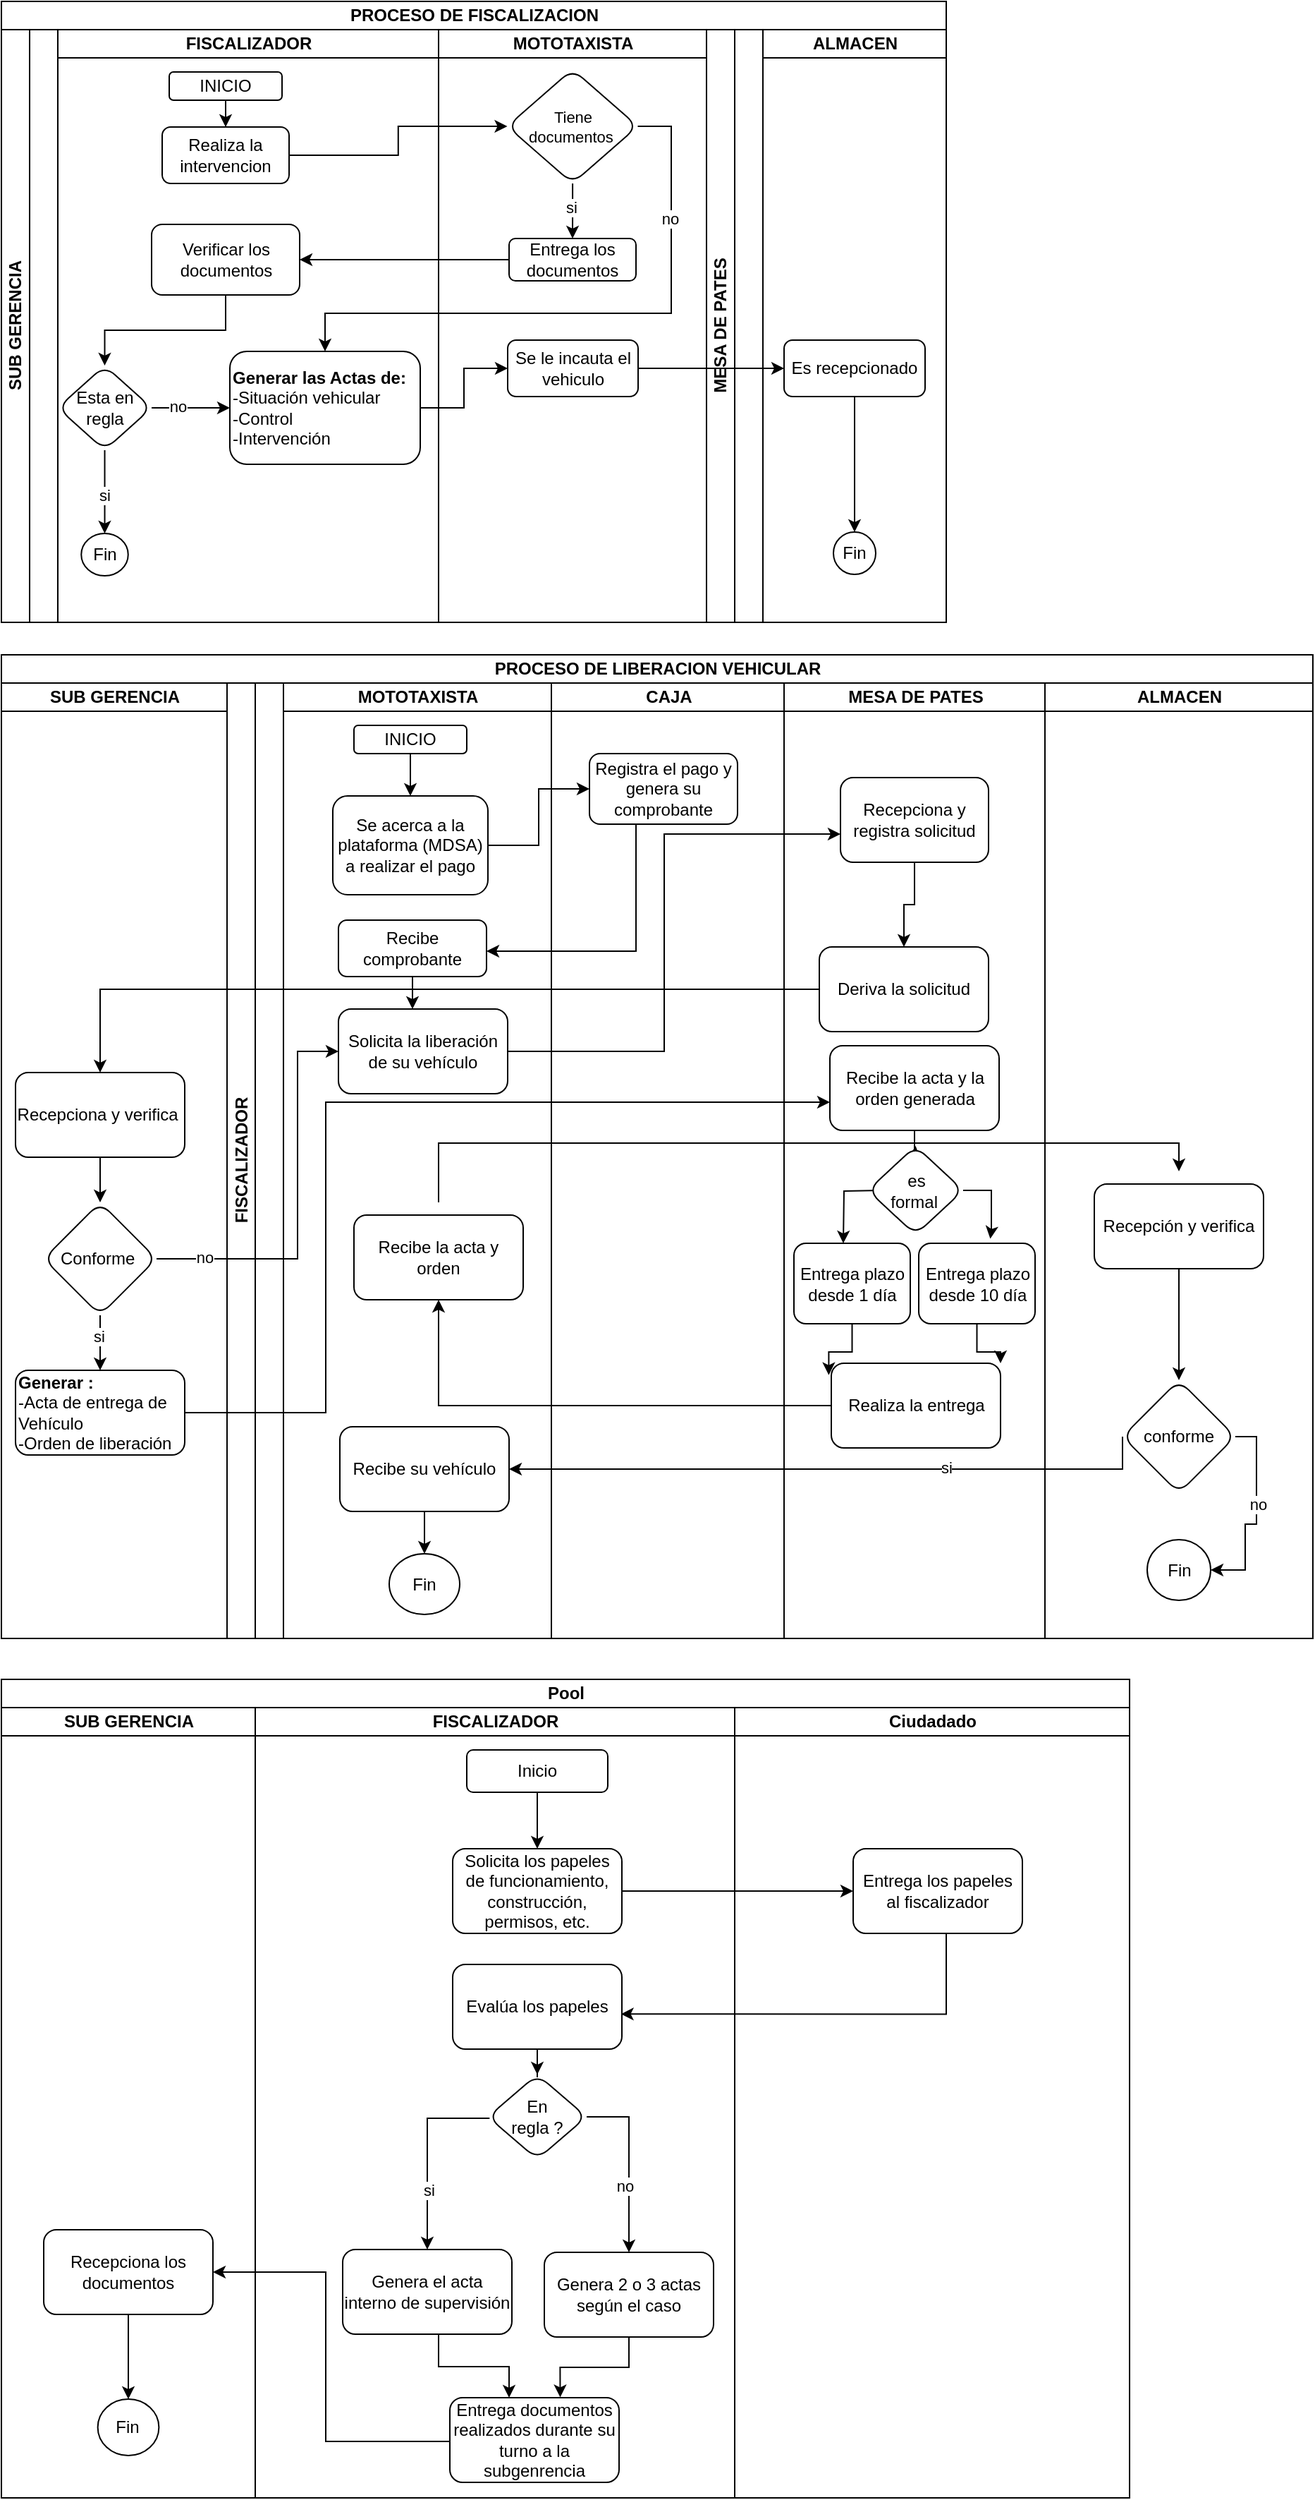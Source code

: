 <mxfile version="21.7.5" type="github">
  <diagram id="kgpKYQtTHZ0yAKxKKP6v" name="Page-1">
    <mxGraphModel dx="1320" dy="1777" grid="1" gridSize="10" guides="1" tooltips="1" connect="1" arrows="1" fold="1" page="1" pageScale="1" pageWidth="850" pageHeight="1100" math="0" shadow="0">
      <root>
        <mxCell id="0" />
        <mxCell id="1" parent="0" />
        <mxCell id="HwZoV1itRJIIL3aCf-NI-1" value="PROCESO DE FISCALIZACION" style="swimlane;childLayout=stackLayout;resizeParent=1;resizeParentMax=0;startSize=20;html=1;" parent="1" vertex="1">
          <mxGeometry x="80" y="-1080" width="670" height="440" as="geometry" />
        </mxCell>
        <mxCell id="HwZoV1itRJIIL3aCf-NI-2" value="SUB GERENCIA" style="swimlane;startSize=20;html=1;" parent="HwZoV1itRJIIL3aCf-NI-1" vertex="1" collapsed="1">
          <mxGeometry y="20" width="40" height="420" as="geometry">
            <mxRectangle y="20" width="140" height="420" as="alternateBounds" />
          </mxGeometry>
        </mxCell>
        <mxCell id="HwZoV1itRJIIL3aCf-NI-3" value="FISCALIZADOR" style="swimlane;startSize=20;html=1;" parent="HwZoV1itRJIIL3aCf-NI-1" vertex="1">
          <mxGeometry x="40" y="20" width="270" height="420" as="geometry" />
        </mxCell>
        <mxCell id="HwZoV1itRJIIL3aCf-NI-17" value="" style="edgeStyle=orthogonalEdgeStyle;rounded=0;orthogonalLoop=1;jettySize=auto;html=1;" parent="HwZoV1itRJIIL3aCf-NI-3" source="HwZoV1itRJIIL3aCf-NI-12" target="HwZoV1itRJIIL3aCf-NI-16" edge="1">
          <mxGeometry relative="1" as="geometry" />
        </mxCell>
        <mxCell id="HwZoV1itRJIIL3aCf-NI-12" value="INICIO" style="rounded=1;whiteSpace=wrap;html=1;" parent="HwZoV1itRJIIL3aCf-NI-3" vertex="1">
          <mxGeometry x="79" y="30" width="80" height="20" as="geometry" />
        </mxCell>
        <mxCell id="HwZoV1itRJIIL3aCf-NI-16" value="Realiza la intervencion" style="whiteSpace=wrap;html=1;rounded=1;" parent="HwZoV1itRJIIL3aCf-NI-3" vertex="1">
          <mxGeometry x="74" y="69" width="90" height="40" as="geometry" />
        </mxCell>
        <mxCell id="HwZoV1itRJIIL3aCf-NI-26" value="" style="edgeStyle=orthogonalEdgeStyle;rounded=0;orthogonalLoop=1;jettySize=auto;html=1;" parent="HwZoV1itRJIIL3aCf-NI-3" source="HwZoV1itRJIIL3aCf-NI-23" target="HwZoV1itRJIIL3aCf-NI-25" edge="1">
          <mxGeometry relative="1" as="geometry" />
        </mxCell>
        <mxCell id="HwZoV1itRJIIL3aCf-NI-23" value="Verificar los documentos" style="whiteSpace=wrap;html=1;rounded=1;" parent="HwZoV1itRJIIL3aCf-NI-3" vertex="1">
          <mxGeometry x="66.5" y="138" width="105" height="50" as="geometry" />
        </mxCell>
        <mxCell id="HwZoV1itRJIIL3aCf-NI-38" value="" style="edgeStyle=orthogonalEdgeStyle;rounded=0;orthogonalLoop=1;jettySize=auto;html=1;" parent="HwZoV1itRJIIL3aCf-NI-3" source="HwZoV1itRJIIL3aCf-NI-25" target="HwZoV1itRJIIL3aCf-NI-37" edge="1">
          <mxGeometry relative="1" as="geometry" />
        </mxCell>
        <mxCell id="HwZoV1itRJIIL3aCf-NI-39" value="si" style="edgeLabel;html=1;align=center;verticalAlign=middle;resizable=0;points=[];" parent="HwZoV1itRJIIL3aCf-NI-38" vertex="1" connectable="0">
          <mxGeometry x="0.072" y="-1" relative="1" as="geometry">
            <mxPoint as="offset" />
          </mxGeometry>
        </mxCell>
        <mxCell id="HwZoV1itRJIIL3aCf-NI-41" value="" style="edgeStyle=orthogonalEdgeStyle;rounded=0;orthogonalLoop=1;jettySize=auto;html=1;" parent="HwZoV1itRJIIL3aCf-NI-3" source="HwZoV1itRJIIL3aCf-NI-25" target="HwZoV1itRJIIL3aCf-NI-40" edge="1">
          <mxGeometry relative="1" as="geometry" />
        </mxCell>
        <mxCell id="HwZoV1itRJIIL3aCf-NI-42" value="no" style="edgeLabel;html=1;align=center;verticalAlign=middle;resizable=0;points=[];" parent="HwZoV1itRJIIL3aCf-NI-41" vertex="1" connectable="0">
          <mxGeometry x="-0.347" y="1" relative="1" as="geometry">
            <mxPoint as="offset" />
          </mxGeometry>
        </mxCell>
        <mxCell id="HwZoV1itRJIIL3aCf-NI-25" value="Esta en&lt;br&gt;&amp;nbsp;regla&amp;nbsp;" style="rhombus;whiteSpace=wrap;html=1;rounded=1;" parent="HwZoV1itRJIIL3aCf-NI-3" vertex="1">
          <mxGeometry y="238" width="66.5" height="60" as="geometry" />
        </mxCell>
        <mxCell id="HwZoV1itRJIIL3aCf-NI-37" value="Fin" style="ellipse;whiteSpace=wrap;html=1;rounded=1;" parent="HwZoV1itRJIIL3aCf-NI-3" vertex="1">
          <mxGeometry x="16.63" y="357" width="33.25" height="30" as="geometry" />
        </mxCell>
        <mxCell id="HwZoV1itRJIIL3aCf-NI-40" value="&lt;b&gt;Generar las Actas de:&lt;br&gt;&lt;/b&gt;-Situación vehicular&lt;br&gt;-Control&lt;br&gt;-Intervención" style="whiteSpace=wrap;html=1;rounded=1;align=left;" parent="HwZoV1itRJIIL3aCf-NI-3" vertex="1">
          <mxGeometry x="122" y="228" width="135" height="80" as="geometry" />
        </mxCell>
        <mxCell id="HwZoV1itRJIIL3aCf-NI-4" value="MOTOTAXISTA" style="swimlane;startSize=20;html=1;" parent="HwZoV1itRJIIL3aCf-NI-1" vertex="1">
          <mxGeometry x="310" y="20" width="190" height="420" as="geometry" />
        </mxCell>
        <mxCell id="HwZoV1itRJIIL3aCf-NI-18" value="Entrega los documentos" style="whiteSpace=wrap;html=1;rounded=1;" parent="HwZoV1itRJIIL3aCf-NI-4" vertex="1">
          <mxGeometry x="50" y="148" width="90" height="30" as="geometry" />
        </mxCell>
        <mxCell id="HwZoV1itRJIIL3aCf-NI-31" style="edgeStyle=orthogonalEdgeStyle;rounded=0;orthogonalLoop=1;jettySize=auto;html=1;entryX=0.5;entryY=0;entryDx=0;entryDy=0;" parent="HwZoV1itRJIIL3aCf-NI-4" source="HwZoV1itRJIIL3aCf-NI-28" target="HwZoV1itRJIIL3aCf-NI-18" edge="1">
          <mxGeometry relative="1" as="geometry" />
        </mxCell>
        <mxCell id="HwZoV1itRJIIL3aCf-NI-33" value="si" style="edgeLabel;html=1;align=center;verticalAlign=middle;resizable=0;points=[];" parent="HwZoV1itRJIIL3aCf-NI-31" vertex="1" connectable="0">
          <mxGeometry x="-0.137" y="-1" relative="1" as="geometry">
            <mxPoint as="offset" />
          </mxGeometry>
        </mxCell>
        <mxCell id="HwZoV1itRJIIL3aCf-NI-28" value="&lt;font style=&quot;font-size: 11px;&quot;&gt;Tiene documentos&amp;nbsp;&lt;/font&gt;" style="rhombus;whiteSpace=wrap;html=1;rounded=1;fontSize=11;" parent="HwZoV1itRJIIL3aCf-NI-4" vertex="1">
          <mxGeometry x="48.75" y="28" width="92.5" height="81" as="geometry" />
        </mxCell>
        <mxCell id="HwZoV1itRJIIL3aCf-NI-43" value="Se le incauta el vehiculo" style="whiteSpace=wrap;html=1;align=center;rounded=1;" parent="HwZoV1itRJIIL3aCf-NI-4" vertex="1">
          <mxGeometry x="49" y="220" width="92.5" height="40" as="geometry" />
        </mxCell>
        <mxCell id="HwZoV1itRJIIL3aCf-NI-10" value="MESA DE PATES" style="swimlane;startSize=20;html=1;verticalAlign=middle;" parent="HwZoV1itRJIIL3aCf-NI-1" vertex="1" collapsed="1">
          <mxGeometry x="500" y="20" width="40" height="420" as="geometry">
            <mxRectangle x="500" y="20" width="130" height="420" as="alternateBounds" />
          </mxGeometry>
        </mxCell>
        <mxCell id="HwZoV1itRJIIL3aCf-NI-11" value="ALMACEN" style="swimlane;startSize=20;html=1;" parent="HwZoV1itRJIIL3aCf-NI-1" vertex="1">
          <mxGeometry x="540" y="20" width="130" height="420" as="geometry" />
        </mxCell>
        <mxCell id="HwZoV1itRJIIL3aCf-NI-48" value="" style="edgeStyle=orthogonalEdgeStyle;rounded=0;orthogonalLoop=1;jettySize=auto;html=1;" parent="HwZoV1itRJIIL3aCf-NI-11" source="HwZoV1itRJIIL3aCf-NI-45" target="HwZoV1itRJIIL3aCf-NI-47" edge="1">
          <mxGeometry relative="1" as="geometry" />
        </mxCell>
        <mxCell id="HwZoV1itRJIIL3aCf-NI-45" value="Es recepcionado" style="whiteSpace=wrap;html=1;rounded=1;" parent="HwZoV1itRJIIL3aCf-NI-11" vertex="1">
          <mxGeometry x="15" y="220" width="100" height="40" as="geometry" />
        </mxCell>
        <mxCell id="HwZoV1itRJIIL3aCf-NI-47" value="Fin" style="ellipse;whiteSpace=wrap;html=1;rounded=1;" parent="HwZoV1itRJIIL3aCf-NI-11" vertex="1">
          <mxGeometry x="50" y="356" width="30" height="30" as="geometry" />
        </mxCell>
        <mxCell id="HwZoV1itRJIIL3aCf-NI-29" value="" style="edgeStyle=orthogonalEdgeStyle;rounded=0;orthogonalLoop=1;jettySize=auto;html=1;" parent="HwZoV1itRJIIL3aCf-NI-1" source="HwZoV1itRJIIL3aCf-NI-16" target="HwZoV1itRJIIL3aCf-NI-28" edge="1">
          <mxGeometry relative="1" as="geometry" />
        </mxCell>
        <mxCell id="HwZoV1itRJIIL3aCf-NI-32" style="edgeStyle=orthogonalEdgeStyle;rounded=0;orthogonalLoop=1;jettySize=auto;html=1;entryX=1;entryY=0.5;entryDx=0;entryDy=0;" parent="HwZoV1itRJIIL3aCf-NI-1" source="HwZoV1itRJIIL3aCf-NI-18" target="HwZoV1itRJIIL3aCf-NI-23" edge="1">
          <mxGeometry relative="1" as="geometry" />
        </mxCell>
        <mxCell id="HwZoV1itRJIIL3aCf-NI-44" value="" style="edgeStyle=orthogonalEdgeStyle;rounded=0;orthogonalLoop=1;jettySize=auto;html=1;" parent="HwZoV1itRJIIL3aCf-NI-1" source="HwZoV1itRJIIL3aCf-NI-40" target="HwZoV1itRJIIL3aCf-NI-43" edge="1">
          <mxGeometry relative="1" as="geometry" />
        </mxCell>
        <mxCell id="HwZoV1itRJIIL3aCf-NI-46" value="" style="edgeStyle=orthogonalEdgeStyle;rounded=0;orthogonalLoop=1;jettySize=auto;html=1;" parent="HwZoV1itRJIIL3aCf-NI-1" source="HwZoV1itRJIIL3aCf-NI-43" target="HwZoV1itRJIIL3aCf-NI-45" edge="1">
          <mxGeometry relative="1" as="geometry" />
        </mxCell>
        <mxCell id="HwZoV1itRJIIL3aCf-NI-49" style="edgeStyle=orthogonalEdgeStyle;rounded=0;orthogonalLoop=1;jettySize=auto;html=1;entryX=0.5;entryY=0;entryDx=0;entryDy=0;exitX=1;exitY=0.5;exitDx=0;exitDy=0;" parent="HwZoV1itRJIIL3aCf-NI-1" source="HwZoV1itRJIIL3aCf-NI-28" target="HwZoV1itRJIIL3aCf-NI-40" edge="1">
          <mxGeometry relative="1" as="geometry">
            <Array as="points">
              <mxPoint x="475" y="89" />
              <mxPoint x="475" y="221" />
              <mxPoint x="230" y="221" />
            </Array>
          </mxGeometry>
        </mxCell>
        <mxCell id="HwZoV1itRJIIL3aCf-NI-50" value="no" style="edgeLabel;html=1;align=center;verticalAlign=middle;resizable=0;points=[];" parent="HwZoV1itRJIIL3aCf-NI-49" vertex="1" connectable="0">
          <mxGeometry x="-0.586" y="-1" relative="1" as="geometry">
            <mxPoint as="offset" />
          </mxGeometry>
        </mxCell>
        <mxCell id="HwZoV1itRJIIL3aCf-NI-51" value="PROCESO DE LIBERACION VEHICULAR" style="swimlane;childLayout=stackLayout;resizeParent=1;resizeParentMax=0;startSize=20;html=1;" parent="1" vertex="1">
          <mxGeometry x="80" y="-617" width="930" height="697" as="geometry" />
        </mxCell>
        <mxCell id="HwZoV1itRJIIL3aCf-NI-52" value="SUB GERENCIA" style="swimlane;startSize=20;html=1;" parent="HwZoV1itRJIIL3aCf-NI-51" vertex="1">
          <mxGeometry y="20" width="160" height="677" as="geometry">
            <mxRectangle y="20" width="40" height="650" as="alternateBounds" />
          </mxGeometry>
        </mxCell>
        <mxCell id="HwZoV1itRJIIL3aCf-NI-103" value="" style="edgeStyle=orthogonalEdgeStyle;rounded=0;orthogonalLoop=1;jettySize=auto;html=1;" parent="HwZoV1itRJIIL3aCf-NI-52" source="HwZoV1itRJIIL3aCf-NI-100" target="HwZoV1itRJIIL3aCf-NI-102" edge="1">
          <mxGeometry relative="1" as="geometry" />
        </mxCell>
        <mxCell id="HwZoV1itRJIIL3aCf-NI-100" value="Recepciona y verifica&amp;nbsp;" style="whiteSpace=wrap;html=1;rounded=1;" parent="HwZoV1itRJIIL3aCf-NI-52" vertex="1">
          <mxGeometry x="10" y="276" width="120" height="60" as="geometry" />
        </mxCell>
        <mxCell id="HwZoV1itRJIIL3aCf-NI-102" value="Conforme&amp;nbsp;" style="rhombus;whiteSpace=wrap;html=1;rounded=1;" parent="HwZoV1itRJIIL3aCf-NI-52" vertex="1">
          <mxGeometry x="30" y="368" width="80" height="80" as="geometry" />
        </mxCell>
        <mxCell id="HwZoV1itRJIIL3aCf-NI-104" value="&lt;b&gt;Generar :&lt;br&gt;&lt;/b&gt;-Acta de entrega de Vehículo&lt;br&gt;-Orden de liberación" style="whiteSpace=wrap;html=1;rounded=1;align=left;" parent="HwZoV1itRJIIL3aCf-NI-52" vertex="1">
          <mxGeometry x="10" y="487" width="120" height="60" as="geometry" />
        </mxCell>
        <mxCell id="HwZoV1itRJIIL3aCf-NI-105" value="" style="edgeStyle=orthogonalEdgeStyle;rounded=0;orthogonalLoop=1;jettySize=auto;html=1;" parent="HwZoV1itRJIIL3aCf-NI-52" source="HwZoV1itRJIIL3aCf-NI-102" target="HwZoV1itRJIIL3aCf-NI-104" edge="1">
          <mxGeometry relative="1" as="geometry" />
        </mxCell>
        <mxCell id="HwZoV1itRJIIL3aCf-NI-106" value="si" style="edgeLabel;html=1;align=center;verticalAlign=middle;resizable=0;points=[];" parent="HwZoV1itRJIIL3aCf-NI-105" vertex="1" connectable="0">
          <mxGeometry x="-0.281" y="-1" relative="1" as="geometry">
            <mxPoint as="offset" />
          </mxGeometry>
        </mxCell>
        <mxCell id="HwZoV1itRJIIL3aCf-NI-53" value="FISCALIZADOR" style="swimlane;startSize=20;html=1;" parent="HwZoV1itRJIIL3aCf-NI-51" vertex="1" collapsed="1">
          <mxGeometry x="160" y="20" width="40" height="677" as="geometry">
            <mxRectangle x="40" y="20" width="270" height="420" as="alternateBounds" />
          </mxGeometry>
        </mxCell>
        <mxCell id="HwZoV1itRJIIL3aCf-NI-66" value="MOTOTAXISTA" style="swimlane;startSize=20;html=1;" parent="HwZoV1itRJIIL3aCf-NI-51" vertex="1">
          <mxGeometry x="200" y="20" width="190" height="677" as="geometry" />
        </mxCell>
        <mxCell id="HwZoV1itRJIIL3aCf-NI-89" value="" style="edgeStyle=orthogonalEdgeStyle;rounded=0;orthogonalLoop=1;jettySize=auto;html=1;" parent="HwZoV1itRJIIL3aCf-NI-66" source="HwZoV1itRJIIL3aCf-NI-83" target="HwZoV1itRJIIL3aCf-NI-88" edge="1">
          <mxGeometry relative="1" as="geometry" />
        </mxCell>
        <mxCell id="HwZoV1itRJIIL3aCf-NI-83" value="INICIO" style="rounded=1;whiteSpace=wrap;html=1;" parent="HwZoV1itRJIIL3aCf-NI-66" vertex="1">
          <mxGeometry x="50" y="30" width="80" height="20" as="geometry" />
        </mxCell>
        <mxCell id="HwZoV1itRJIIL3aCf-NI-88" value="Se acerca a la plataforma (MDSA) a realizar el pago" style="whiteSpace=wrap;html=1;rounded=1;" parent="HwZoV1itRJIIL3aCf-NI-66" vertex="1">
          <mxGeometry x="35" y="80" width="110" height="70" as="geometry" />
        </mxCell>
        <mxCell id="HwZoV1itRJIIL3aCf-NI-92" value="Recibe &lt;br&gt;comprobante" style="whiteSpace=wrap;html=1;rounded=1;" parent="HwZoV1itRJIIL3aCf-NI-66" vertex="1">
          <mxGeometry x="39" y="168" width="105" height="40" as="geometry" />
        </mxCell>
        <mxCell id="HwZoV1itRJIIL3aCf-NI-94" value="Solicita la liberación de su vehículo" style="whiteSpace=wrap;html=1;rounded=1;" parent="HwZoV1itRJIIL3aCf-NI-66" vertex="1">
          <mxGeometry x="39" y="231" width="120" height="60" as="geometry" />
        </mxCell>
        <mxCell id="HwZoV1itRJIIL3aCf-NI-95" value="" style="edgeStyle=orthogonalEdgeStyle;rounded=0;orthogonalLoop=1;jettySize=auto;html=1;" parent="HwZoV1itRJIIL3aCf-NI-66" source="HwZoV1itRJIIL3aCf-NI-92" target="HwZoV1itRJIIL3aCf-NI-94" edge="1">
          <mxGeometry relative="1" as="geometry">
            <Array as="points">
              <mxPoint x="91" y="290" />
            </Array>
          </mxGeometry>
        </mxCell>
        <mxCell id="HwZoV1itRJIIL3aCf-NI-117" value="" style="edgeStyle=orthogonalEdgeStyle;rounded=0;orthogonalLoop=1;jettySize=auto;html=1;" parent="HwZoV1itRJIIL3aCf-NI-66" source="HwZoV1itRJIIL3aCf-NI-113" target="HwZoV1itRJIIL3aCf-NI-116" edge="1">
          <mxGeometry relative="1" as="geometry" />
        </mxCell>
        <mxCell id="HwZoV1itRJIIL3aCf-NI-113" value="Recibe su vehículo" style="whiteSpace=wrap;html=1;rounded=1;" parent="HwZoV1itRJIIL3aCf-NI-66" vertex="1">
          <mxGeometry x="40" y="527" width="120" height="60" as="geometry" />
        </mxCell>
        <mxCell id="HwZoV1itRJIIL3aCf-NI-116" value="Fin" style="ellipse;whiteSpace=wrap;html=1;rounded=1;" parent="HwZoV1itRJIIL3aCf-NI-66" vertex="1">
          <mxGeometry x="75" y="617" width="50" height="43" as="geometry" />
        </mxCell>
        <mxCell id="HwZoV1itRJIIL3aCf-NI-127" value="Recibe la acta y orden" style="whiteSpace=wrap;html=1;rounded=1;" parent="HwZoV1itRJIIL3aCf-NI-66" vertex="1">
          <mxGeometry x="50" y="377" width="120" height="60" as="geometry" />
        </mxCell>
        <mxCell id="HwZoV1itRJIIL3aCf-NI-72" value="CAJA" style="swimlane;startSize=20;html=1;verticalAlign=middle;" parent="HwZoV1itRJIIL3aCf-NI-51" vertex="1">
          <mxGeometry x="390" y="20" width="165" height="677" as="geometry">
            <mxRectangle x="500" y="20" width="40" height="420" as="alternateBounds" />
          </mxGeometry>
        </mxCell>
        <mxCell id="HwZoV1itRJIIL3aCf-NI-90" value="Registra el pago y genera su comprobante" style="whiteSpace=wrap;html=1;rounded=1;" parent="HwZoV1itRJIIL3aCf-NI-72" vertex="1">
          <mxGeometry x="27" y="50" width="105" height="50" as="geometry" />
        </mxCell>
        <mxCell id="HwZoV1itRJIIL3aCf-NI-140" style="edgeStyle=orthogonalEdgeStyle;rounded=0;orthogonalLoop=1;jettySize=auto;html=1;entryX=0.5;entryY=0;entryDx=0;entryDy=0;" parent="HwZoV1itRJIIL3aCf-NI-72" edge="1">
          <mxGeometry relative="1" as="geometry">
            <mxPoint x="-80" y="368" as="sourcePoint" />
            <mxPoint x="445" y="346" as="targetPoint" />
            <Array as="points">
              <mxPoint x="-80" y="326" />
              <mxPoint x="445" y="326" />
            </Array>
          </mxGeometry>
        </mxCell>
        <mxCell id="HwZoV1itRJIIL3aCf-NI-73" value="MESA DE PATES" style="swimlane;startSize=20;html=1;" parent="HwZoV1itRJIIL3aCf-NI-51" vertex="1">
          <mxGeometry x="555" y="20" width="185" height="677" as="geometry" />
        </mxCell>
        <mxCell id="HwZoV1itRJIIL3aCf-NI-99" value="" style="edgeStyle=orthogonalEdgeStyle;rounded=0;orthogonalLoop=1;jettySize=auto;html=1;" parent="HwZoV1itRJIIL3aCf-NI-73" source="HwZoV1itRJIIL3aCf-NI-96" target="HwZoV1itRJIIL3aCf-NI-98" edge="1">
          <mxGeometry relative="1" as="geometry" />
        </mxCell>
        <mxCell id="HwZoV1itRJIIL3aCf-NI-96" value="Recepciona y registra solicitud" style="whiteSpace=wrap;html=1;rounded=1;" parent="HwZoV1itRJIIL3aCf-NI-73" vertex="1">
          <mxGeometry x="40" y="67" width="105" height="60" as="geometry" />
        </mxCell>
        <mxCell id="HwZoV1itRJIIL3aCf-NI-98" value="Deriva la solicitud" style="whiteSpace=wrap;html=1;rounded=1;" parent="HwZoV1itRJIIL3aCf-NI-73" vertex="1">
          <mxGeometry x="25" y="187" width="120" height="60" as="geometry" />
        </mxCell>
        <mxCell id="HwZoV1itRJIIL3aCf-NI-130" value="" style="edgeStyle=orthogonalEdgeStyle;rounded=0;orthogonalLoop=1;jettySize=auto;html=1;" parent="HwZoV1itRJIIL3aCf-NI-73" source="HwZoV1itRJIIL3aCf-NI-107" target="HwZoV1itRJIIL3aCf-NI-129" edge="1">
          <mxGeometry relative="1" as="geometry" />
        </mxCell>
        <mxCell id="HwZoV1itRJIIL3aCf-NI-107" value="Recibe la acta y la orden generada" style="whiteSpace=wrap;html=1;align=center;rounded=1;" parent="HwZoV1itRJIIL3aCf-NI-73" vertex="1">
          <mxGeometry x="32.5" y="257" width="120" height="60" as="geometry" />
        </mxCell>
        <mxCell id="HwZoV1itRJIIL3aCf-NI-125" value="Realiza la entrega" style="whiteSpace=wrap;html=1;rounded=1;" parent="HwZoV1itRJIIL3aCf-NI-73" vertex="1">
          <mxGeometry x="33.5" y="482" width="120" height="60" as="geometry" />
        </mxCell>
        <mxCell id="HwZoV1itRJIIL3aCf-NI-133" style="edgeStyle=orthogonalEdgeStyle;rounded=0;orthogonalLoop=1;jettySize=auto;html=1;exitX=0;exitY=0.5;exitDx=0;exitDy=0;" parent="HwZoV1itRJIIL3aCf-NI-73" edge="1">
          <mxGeometry relative="1" as="geometry">
            <mxPoint x="68.5" y="359.5" as="sourcePoint" />
            <mxPoint x="42" y="397" as="targetPoint" />
          </mxGeometry>
        </mxCell>
        <mxCell id="HwZoV1itRJIIL3aCf-NI-135" style="edgeStyle=orthogonalEdgeStyle;rounded=0;orthogonalLoop=1;jettySize=auto;html=1;entryX=0.615;entryY=-0.056;entryDx=0;entryDy=0;entryPerimeter=0;" parent="HwZoV1itRJIIL3aCf-NI-73" source="HwZoV1itRJIIL3aCf-NI-129" target="HwZoV1itRJIIL3aCf-NI-134" edge="1">
          <mxGeometry relative="1" as="geometry">
            <mxPoint x="145" y="387" as="targetPoint" />
            <Array as="points">
              <mxPoint x="147" y="360" />
              <mxPoint x="147" y="388" />
              <mxPoint x="146" y="388" />
            </Array>
          </mxGeometry>
        </mxCell>
        <mxCell id="HwZoV1itRJIIL3aCf-NI-129" value="es &lt;br&gt;formal&amp;nbsp;" style="rhombus;whiteSpace=wrap;html=1;rounded=1;" parent="HwZoV1itRJIIL3aCf-NI-73" vertex="1">
          <mxGeometry x="59.5" y="328" width="67.5" height="63" as="geometry" />
        </mxCell>
        <mxCell id="HwZoV1itRJIIL3aCf-NI-139" style="edgeStyle=orthogonalEdgeStyle;rounded=0;orthogonalLoop=1;jettySize=auto;html=1;entryX=-0.015;entryY=0.139;entryDx=0;entryDy=0;entryPerimeter=0;" parent="HwZoV1itRJIIL3aCf-NI-73" source="HwZoV1itRJIIL3aCf-NI-131" target="HwZoV1itRJIIL3aCf-NI-125" edge="1">
          <mxGeometry relative="1" as="geometry" />
        </mxCell>
        <mxCell id="HwZoV1itRJIIL3aCf-NI-131" value="Entrega plazo &lt;br&gt;desde 1 día" style="whiteSpace=wrap;html=1;rounded=1;" parent="HwZoV1itRJIIL3aCf-NI-73" vertex="1">
          <mxGeometry x="7" y="397" width="82.5" height="57" as="geometry" />
        </mxCell>
        <mxCell id="HwZoV1itRJIIL3aCf-NI-138" style="edgeStyle=orthogonalEdgeStyle;rounded=0;orthogonalLoop=1;jettySize=auto;html=1;entryX=1;entryY=0;entryDx=0;entryDy=0;" parent="HwZoV1itRJIIL3aCf-NI-73" source="HwZoV1itRJIIL3aCf-NI-134" target="HwZoV1itRJIIL3aCf-NI-125" edge="1">
          <mxGeometry relative="1" as="geometry" />
        </mxCell>
        <mxCell id="HwZoV1itRJIIL3aCf-NI-134" value="Entrega plazo &lt;br&gt;desde 10 día" style="whiteSpace=wrap;html=1;rounded=1;" parent="HwZoV1itRJIIL3aCf-NI-73" vertex="1">
          <mxGeometry x="95.5" y="397" width="82.5" height="57" as="geometry" />
        </mxCell>
        <mxCell id="HwZoV1itRJIIL3aCf-NI-86" value="ALMACEN" style="swimlane;startSize=20;html=1;" parent="HwZoV1itRJIIL3aCf-NI-51" vertex="1">
          <mxGeometry x="740" y="20" width="190" height="677" as="geometry">
            <mxRectangle x="670" y="20" width="40" height="670" as="alternateBounds" />
          </mxGeometry>
        </mxCell>
        <mxCell id="HwZoV1itRJIIL3aCf-NI-112" value="" style="edgeStyle=orthogonalEdgeStyle;rounded=0;orthogonalLoop=1;jettySize=auto;html=1;" parent="HwZoV1itRJIIL3aCf-NI-86" source="HwZoV1itRJIIL3aCf-NI-109" target="HwZoV1itRJIIL3aCf-NI-111" edge="1">
          <mxGeometry relative="1" as="geometry" />
        </mxCell>
        <mxCell id="HwZoV1itRJIIL3aCf-NI-109" value="Recepción y verifica" style="whiteSpace=wrap;html=1;rounded=1;" parent="HwZoV1itRJIIL3aCf-NI-86" vertex="1">
          <mxGeometry x="35" y="355" width="120" height="60" as="geometry" />
        </mxCell>
        <mxCell id="HwZoV1itRJIIL3aCf-NI-119" value="" style="edgeStyle=orthogonalEdgeStyle;rounded=0;orthogonalLoop=1;jettySize=auto;html=1;" parent="HwZoV1itRJIIL3aCf-NI-86" source="HwZoV1itRJIIL3aCf-NI-111" target="HwZoV1itRJIIL3aCf-NI-118" edge="1">
          <mxGeometry relative="1" as="geometry">
            <Array as="points">
              <mxPoint x="150" y="534" />
              <mxPoint x="150" y="596" />
              <mxPoint x="142" y="596" />
            </Array>
          </mxGeometry>
        </mxCell>
        <mxCell id="HwZoV1itRJIIL3aCf-NI-120" value="no" style="edgeLabel;html=1;align=center;verticalAlign=middle;resizable=0;points=[];" parent="HwZoV1itRJIIL3aCf-NI-119" vertex="1" connectable="0">
          <mxGeometry x="-0.114" y="1" relative="1" as="geometry">
            <mxPoint as="offset" />
          </mxGeometry>
        </mxCell>
        <mxCell id="HwZoV1itRJIIL3aCf-NI-111" value="conforme" style="rhombus;whiteSpace=wrap;html=1;rounded=1;" parent="HwZoV1itRJIIL3aCf-NI-86" vertex="1">
          <mxGeometry x="55" y="494" width="80" height="80" as="geometry" />
        </mxCell>
        <mxCell id="HwZoV1itRJIIL3aCf-NI-118" value="Fin" style="ellipse;whiteSpace=wrap;html=1;rounded=1;" parent="HwZoV1itRJIIL3aCf-NI-86" vertex="1">
          <mxGeometry x="72.5" y="607" width="45" height="43" as="geometry" />
        </mxCell>
        <mxCell id="HwZoV1itRJIIL3aCf-NI-91" value="" style="edgeStyle=orthogonalEdgeStyle;rounded=0;orthogonalLoop=1;jettySize=auto;html=1;" parent="HwZoV1itRJIIL3aCf-NI-51" source="HwZoV1itRJIIL3aCf-NI-88" target="HwZoV1itRJIIL3aCf-NI-90" edge="1">
          <mxGeometry relative="1" as="geometry" />
        </mxCell>
        <mxCell id="HwZoV1itRJIIL3aCf-NI-93" value="" style="edgeStyle=orthogonalEdgeStyle;rounded=0;orthogonalLoop=1;jettySize=auto;html=1;" parent="HwZoV1itRJIIL3aCf-NI-51" source="HwZoV1itRJIIL3aCf-NI-90" target="HwZoV1itRJIIL3aCf-NI-92" edge="1">
          <mxGeometry relative="1" as="geometry">
            <Array as="points">
              <mxPoint x="450" y="210" />
            </Array>
          </mxGeometry>
        </mxCell>
        <mxCell id="HwZoV1itRJIIL3aCf-NI-97" value="" style="edgeStyle=orthogonalEdgeStyle;rounded=0;orthogonalLoop=1;jettySize=auto;html=1;" parent="HwZoV1itRJIIL3aCf-NI-51" source="HwZoV1itRJIIL3aCf-NI-94" target="HwZoV1itRJIIL3aCf-NI-96" edge="1">
          <mxGeometry relative="1" as="geometry">
            <Array as="points">
              <mxPoint x="470" y="281" />
              <mxPoint x="470" y="127" />
            </Array>
          </mxGeometry>
        </mxCell>
        <mxCell id="HwZoV1itRJIIL3aCf-NI-101" value="" style="edgeStyle=orthogonalEdgeStyle;rounded=0;orthogonalLoop=1;jettySize=auto;html=1;" parent="HwZoV1itRJIIL3aCf-NI-51" source="HwZoV1itRJIIL3aCf-NI-98" target="HwZoV1itRJIIL3aCf-NI-100" edge="1">
          <mxGeometry relative="1" as="geometry" />
        </mxCell>
        <mxCell id="HwZoV1itRJIIL3aCf-NI-108" value="" style="edgeStyle=orthogonalEdgeStyle;rounded=0;orthogonalLoop=1;jettySize=auto;html=1;" parent="HwZoV1itRJIIL3aCf-NI-51" source="HwZoV1itRJIIL3aCf-NI-104" target="HwZoV1itRJIIL3aCf-NI-107" edge="1">
          <mxGeometry relative="1" as="geometry">
            <Array as="points">
              <mxPoint x="230" y="537" />
              <mxPoint x="230" y="317" />
            </Array>
          </mxGeometry>
        </mxCell>
        <mxCell id="HwZoV1itRJIIL3aCf-NI-114" value="" style="edgeStyle=orthogonalEdgeStyle;rounded=0;orthogonalLoop=1;jettySize=auto;html=1;exitX=0;exitY=0.5;exitDx=0;exitDy=0;" parent="HwZoV1itRJIIL3aCf-NI-51" source="HwZoV1itRJIIL3aCf-NI-111" target="HwZoV1itRJIIL3aCf-NI-113" edge="1">
          <mxGeometry relative="1" as="geometry">
            <Array as="points">
              <mxPoint x="795" y="577" />
            </Array>
          </mxGeometry>
        </mxCell>
        <mxCell id="HwZoV1itRJIIL3aCf-NI-115" value="si" style="edgeLabel;html=1;align=center;verticalAlign=middle;resizable=0;points=[];" parent="HwZoV1itRJIIL3aCf-NI-114" vertex="1" connectable="0">
          <mxGeometry x="-0.352" y="-1" relative="1" as="geometry">
            <mxPoint as="offset" />
          </mxGeometry>
        </mxCell>
        <mxCell id="HwZoV1itRJIIL3aCf-NI-121" style="edgeStyle=orthogonalEdgeStyle;rounded=0;orthogonalLoop=1;jettySize=auto;html=1;entryX=0;entryY=0.5;entryDx=0;entryDy=0;" parent="HwZoV1itRJIIL3aCf-NI-51" source="HwZoV1itRJIIL3aCf-NI-102" target="HwZoV1itRJIIL3aCf-NI-94" edge="1">
          <mxGeometry relative="1" as="geometry">
            <Array as="points">
              <mxPoint x="210" y="428" />
              <mxPoint x="210" y="281" />
            </Array>
          </mxGeometry>
        </mxCell>
        <mxCell id="HwZoV1itRJIIL3aCf-NI-122" value="no" style="edgeLabel;html=1;align=center;verticalAlign=middle;resizable=0;points=[];" parent="HwZoV1itRJIIL3aCf-NI-121" vertex="1" connectable="0">
          <mxGeometry x="-0.756" y="1" relative="1" as="geometry">
            <mxPoint as="offset" />
          </mxGeometry>
        </mxCell>
        <mxCell id="HwZoV1itRJIIL3aCf-NI-128" value="" style="edgeStyle=orthogonalEdgeStyle;rounded=0;orthogonalLoop=1;jettySize=auto;html=1;" parent="HwZoV1itRJIIL3aCf-NI-51" source="HwZoV1itRJIIL3aCf-NI-125" target="HwZoV1itRJIIL3aCf-NI-127" edge="1">
          <mxGeometry relative="1" as="geometry" />
        </mxCell>
        <mxCell id="5AmXo6qm2bBkq9v1s8dd-1" value="Pool" style="swimlane;childLayout=stackLayout;resizeParent=1;resizeParentMax=0;startSize=20;html=1;" parent="1" vertex="1">
          <mxGeometry x="80.0" y="109" width="800" height="580" as="geometry" />
        </mxCell>
        <mxCell id="e1Xbbs8GcucAo_lRdb34-19" value="SUB GERENCIA" style="swimlane;startSize=20;html=1;" vertex="1" parent="5AmXo6qm2bBkq9v1s8dd-1">
          <mxGeometry y="20" width="180" height="560" as="geometry" />
        </mxCell>
        <mxCell id="e1Xbbs8GcucAo_lRdb34-35" value="" style="edgeStyle=orthogonalEdgeStyle;rounded=0;orthogonalLoop=1;jettySize=auto;html=1;" edge="1" parent="e1Xbbs8GcucAo_lRdb34-19" source="e1Xbbs8GcucAo_lRdb34-32" target="e1Xbbs8GcucAo_lRdb34-34">
          <mxGeometry relative="1" as="geometry" />
        </mxCell>
        <mxCell id="e1Xbbs8GcucAo_lRdb34-32" value="Recepciona los documentos" style="whiteSpace=wrap;html=1;rounded=1;" vertex="1" parent="e1Xbbs8GcucAo_lRdb34-19">
          <mxGeometry x="30.0" y="370" width="120" height="60" as="geometry" />
        </mxCell>
        <mxCell id="e1Xbbs8GcucAo_lRdb34-34" value="Fin" style="ellipse;whiteSpace=wrap;html=1;rounded=1;" vertex="1" parent="e1Xbbs8GcucAo_lRdb34-19">
          <mxGeometry x="68.32" y="490" width="43.37" height="40" as="geometry" />
        </mxCell>
        <mxCell id="5AmXo6qm2bBkq9v1s8dd-2" value="FISCALIZADOR" style="swimlane;startSize=20;html=1;" parent="5AmXo6qm2bBkq9v1s8dd-1" vertex="1">
          <mxGeometry x="180" y="20" width="340" height="560" as="geometry" />
        </mxCell>
        <mxCell id="e1Xbbs8GcucAo_lRdb34-3" value="" style="edgeStyle=orthogonalEdgeStyle;rounded=0;orthogonalLoop=1;jettySize=auto;html=1;" edge="1" parent="5AmXo6qm2bBkq9v1s8dd-2" source="e1Xbbs8GcucAo_lRdb34-1" target="e1Xbbs8GcucAo_lRdb34-2">
          <mxGeometry relative="1" as="geometry" />
        </mxCell>
        <mxCell id="e1Xbbs8GcucAo_lRdb34-1" value="Inicio" style="rounded=1;whiteSpace=wrap;html=1;" vertex="1" parent="5AmXo6qm2bBkq9v1s8dd-2">
          <mxGeometry x="150" y="30" width="100" height="30" as="geometry" />
        </mxCell>
        <mxCell id="e1Xbbs8GcucAo_lRdb34-2" value="Solicita los papeles de funcionamiento, construcción, permisos, etc." style="whiteSpace=wrap;html=1;rounded=1;" vertex="1" parent="5AmXo6qm2bBkq9v1s8dd-2">
          <mxGeometry x="140" y="100" width="120" height="60" as="geometry" />
        </mxCell>
        <mxCell id="e1Xbbs8GcucAo_lRdb34-16" value="" style="edgeStyle=orthogonalEdgeStyle;rounded=0;orthogonalLoop=1;jettySize=auto;html=1;" edge="1" parent="5AmXo6qm2bBkq9v1s8dd-2" source="e1Xbbs8GcucAo_lRdb34-13" target="e1Xbbs8GcucAo_lRdb34-15">
          <mxGeometry relative="1" as="geometry" />
        </mxCell>
        <mxCell id="e1Xbbs8GcucAo_lRdb34-13" value="Evalúa los papeles" style="whiteSpace=wrap;html=1;rounded=1;" vertex="1" parent="5AmXo6qm2bBkq9v1s8dd-2">
          <mxGeometry x="140" y="182" width="120" height="60" as="geometry" />
        </mxCell>
        <mxCell id="e1Xbbs8GcucAo_lRdb34-39" value="" style="edgeStyle=orthogonalEdgeStyle;rounded=0;orthogonalLoop=1;jettySize=auto;html=1;" edge="1" parent="5AmXo6qm2bBkq9v1s8dd-2" source="e1Xbbs8GcucAo_lRdb34-15" target="e1Xbbs8GcucAo_lRdb34-38">
          <mxGeometry relative="1" as="geometry">
            <Array as="points">
              <mxPoint x="265" y="290" />
            </Array>
          </mxGeometry>
        </mxCell>
        <mxCell id="e1Xbbs8GcucAo_lRdb34-40" value="no" style="edgeLabel;html=1;align=center;verticalAlign=middle;resizable=0;points=[];" vertex="1" connectable="0" parent="e1Xbbs8GcucAo_lRdb34-39">
          <mxGeometry x="0.247" y="-3" relative="1" as="geometry">
            <mxPoint as="offset" />
          </mxGeometry>
        </mxCell>
        <mxCell id="e1Xbbs8GcucAo_lRdb34-42" style="edgeStyle=orthogonalEdgeStyle;rounded=0;orthogonalLoop=1;jettySize=auto;html=1;entryX=0.5;entryY=0;entryDx=0;entryDy=0;" edge="1" parent="5AmXo6qm2bBkq9v1s8dd-2" source="e1Xbbs8GcucAo_lRdb34-15" target="e1Xbbs8GcucAo_lRdb34-17">
          <mxGeometry relative="1" as="geometry">
            <mxPoint x="120.0" y="380" as="targetPoint" />
            <Array as="points">
              <mxPoint x="122" y="291" />
            </Array>
          </mxGeometry>
        </mxCell>
        <mxCell id="e1Xbbs8GcucAo_lRdb34-43" value="si" style="edgeLabel;html=1;align=center;verticalAlign=middle;resizable=0;points=[];" vertex="1" connectable="0" parent="e1Xbbs8GcucAo_lRdb34-42">
          <mxGeometry x="0.387" y="1" relative="1" as="geometry">
            <mxPoint as="offset" />
          </mxGeometry>
        </mxCell>
        <mxCell id="e1Xbbs8GcucAo_lRdb34-15" value="En &lt;br&gt;regla ?" style="rhombus;whiteSpace=wrap;html=1;rounded=1;" vertex="1" parent="5AmXo6qm2bBkq9v1s8dd-2">
          <mxGeometry x="165" y="260" width="70" height="60" as="geometry" />
        </mxCell>
        <mxCell id="e1Xbbs8GcucAo_lRdb34-31" value="" style="edgeStyle=orthogonalEdgeStyle;rounded=0;orthogonalLoop=1;jettySize=auto;html=1;" edge="1" parent="5AmXo6qm2bBkq9v1s8dd-2" source="e1Xbbs8GcucAo_lRdb34-17" target="e1Xbbs8GcucAo_lRdb34-30">
          <mxGeometry relative="1" as="geometry">
            <Array as="points">
              <mxPoint x="130" y="467" />
              <mxPoint x="180" y="467" />
            </Array>
          </mxGeometry>
        </mxCell>
        <mxCell id="e1Xbbs8GcucAo_lRdb34-17" value="Genera el acta interno de supervisión" style="whiteSpace=wrap;html=1;rounded=1;" vertex="1" parent="5AmXo6qm2bBkq9v1s8dd-2">
          <mxGeometry x="62" y="384" width="120" height="60" as="geometry" />
        </mxCell>
        <mxCell id="e1Xbbs8GcucAo_lRdb34-30" value="Entrega documentos realizados durante su turno a la subgenrencia" style="whiteSpace=wrap;html=1;rounded=1;" vertex="1" parent="5AmXo6qm2bBkq9v1s8dd-2">
          <mxGeometry x="138" y="489" width="120" height="60" as="geometry" />
        </mxCell>
        <mxCell id="e1Xbbs8GcucAo_lRdb34-41" style="edgeStyle=orthogonalEdgeStyle;rounded=0;orthogonalLoop=1;jettySize=auto;html=1;entryX=0.652;entryY=-0.005;entryDx=0;entryDy=0;entryPerimeter=0;" edge="1" parent="5AmXo6qm2bBkq9v1s8dd-2" source="e1Xbbs8GcucAo_lRdb34-38" target="e1Xbbs8GcucAo_lRdb34-30">
          <mxGeometry relative="1" as="geometry" />
        </mxCell>
        <mxCell id="e1Xbbs8GcucAo_lRdb34-38" value="Genera 2 o 3 actas según el caso" style="whiteSpace=wrap;html=1;rounded=1;" vertex="1" parent="5AmXo6qm2bBkq9v1s8dd-2">
          <mxGeometry x="205" y="386" width="120" height="60" as="geometry" />
        </mxCell>
        <mxCell id="5AmXo6qm2bBkq9v1s8dd-3" value="Ciudadado" style="swimlane;startSize=20;html=1;" parent="5AmXo6qm2bBkq9v1s8dd-1" vertex="1">
          <mxGeometry x="520" y="20" width="280" height="560" as="geometry" />
        </mxCell>
        <mxCell id="e1Xbbs8GcucAo_lRdb34-11" value="Entrega los papeles al fiscalizador" style="whiteSpace=wrap;html=1;rounded=1;" vertex="1" parent="5AmXo6qm2bBkq9v1s8dd-3">
          <mxGeometry x="84" y="100" width="120" height="60" as="geometry" />
        </mxCell>
        <mxCell id="e1Xbbs8GcucAo_lRdb34-12" value="" style="edgeStyle=orthogonalEdgeStyle;rounded=0;orthogonalLoop=1;jettySize=auto;html=1;" edge="1" parent="5AmXo6qm2bBkq9v1s8dd-1" source="e1Xbbs8GcucAo_lRdb34-2" target="e1Xbbs8GcucAo_lRdb34-11">
          <mxGeometry relative="1" as="geometry" />
        </mxCell>
        <mxCell id="e1Xbbs8GcucAo_lRdb34-33" value="" style="edgeStyle=orthogonalEdgeStyle;rounded=0;orthogonalLoop=1;jettySize=auto;html=1;" edge="1" parent="5AmXo6qm2bBkq9v1s8dd-1" source="e1Xbbs8GcucAo_lRdb34-30" target="e1Xbbs8GcucAo_lRdb34-32">
          <mxGeometry relative="1" as="geometry">
            <Array as="points">
              <mxPoint x="230" y="540" />
              <mxPoint x="230" y="420" />
            </Array>
          </mxGeometry>
        </mxCell>
        <mxCell id="e1Xbbs8GcucAo_lRdb34-36" style="edgeStyle=orthogonalEdgeStyle;rounded=0;orthogonalLoop=1;jettySize=auto;html=1;entryX=0.994;entryY=0.586;entryDx=0;entryDy=0;entryPerimeter=0;" edge="1" parent="5AmXo6qm2bBkq9v1s8dd-1" source="e1Xbbs8GcucAo_lRdb34-11" target="e1Xbbs8GcucAo_lRdb34-13">
          <mxGeometry relative="1" as="geometry">
            <Array as="points">
              <mxPoint x="670" y="237" />
            </Array>
          </mxGeometry>
        </mxCell>
      </root>
    </mxGraphModel>
  </diagram>
</mxfile>
